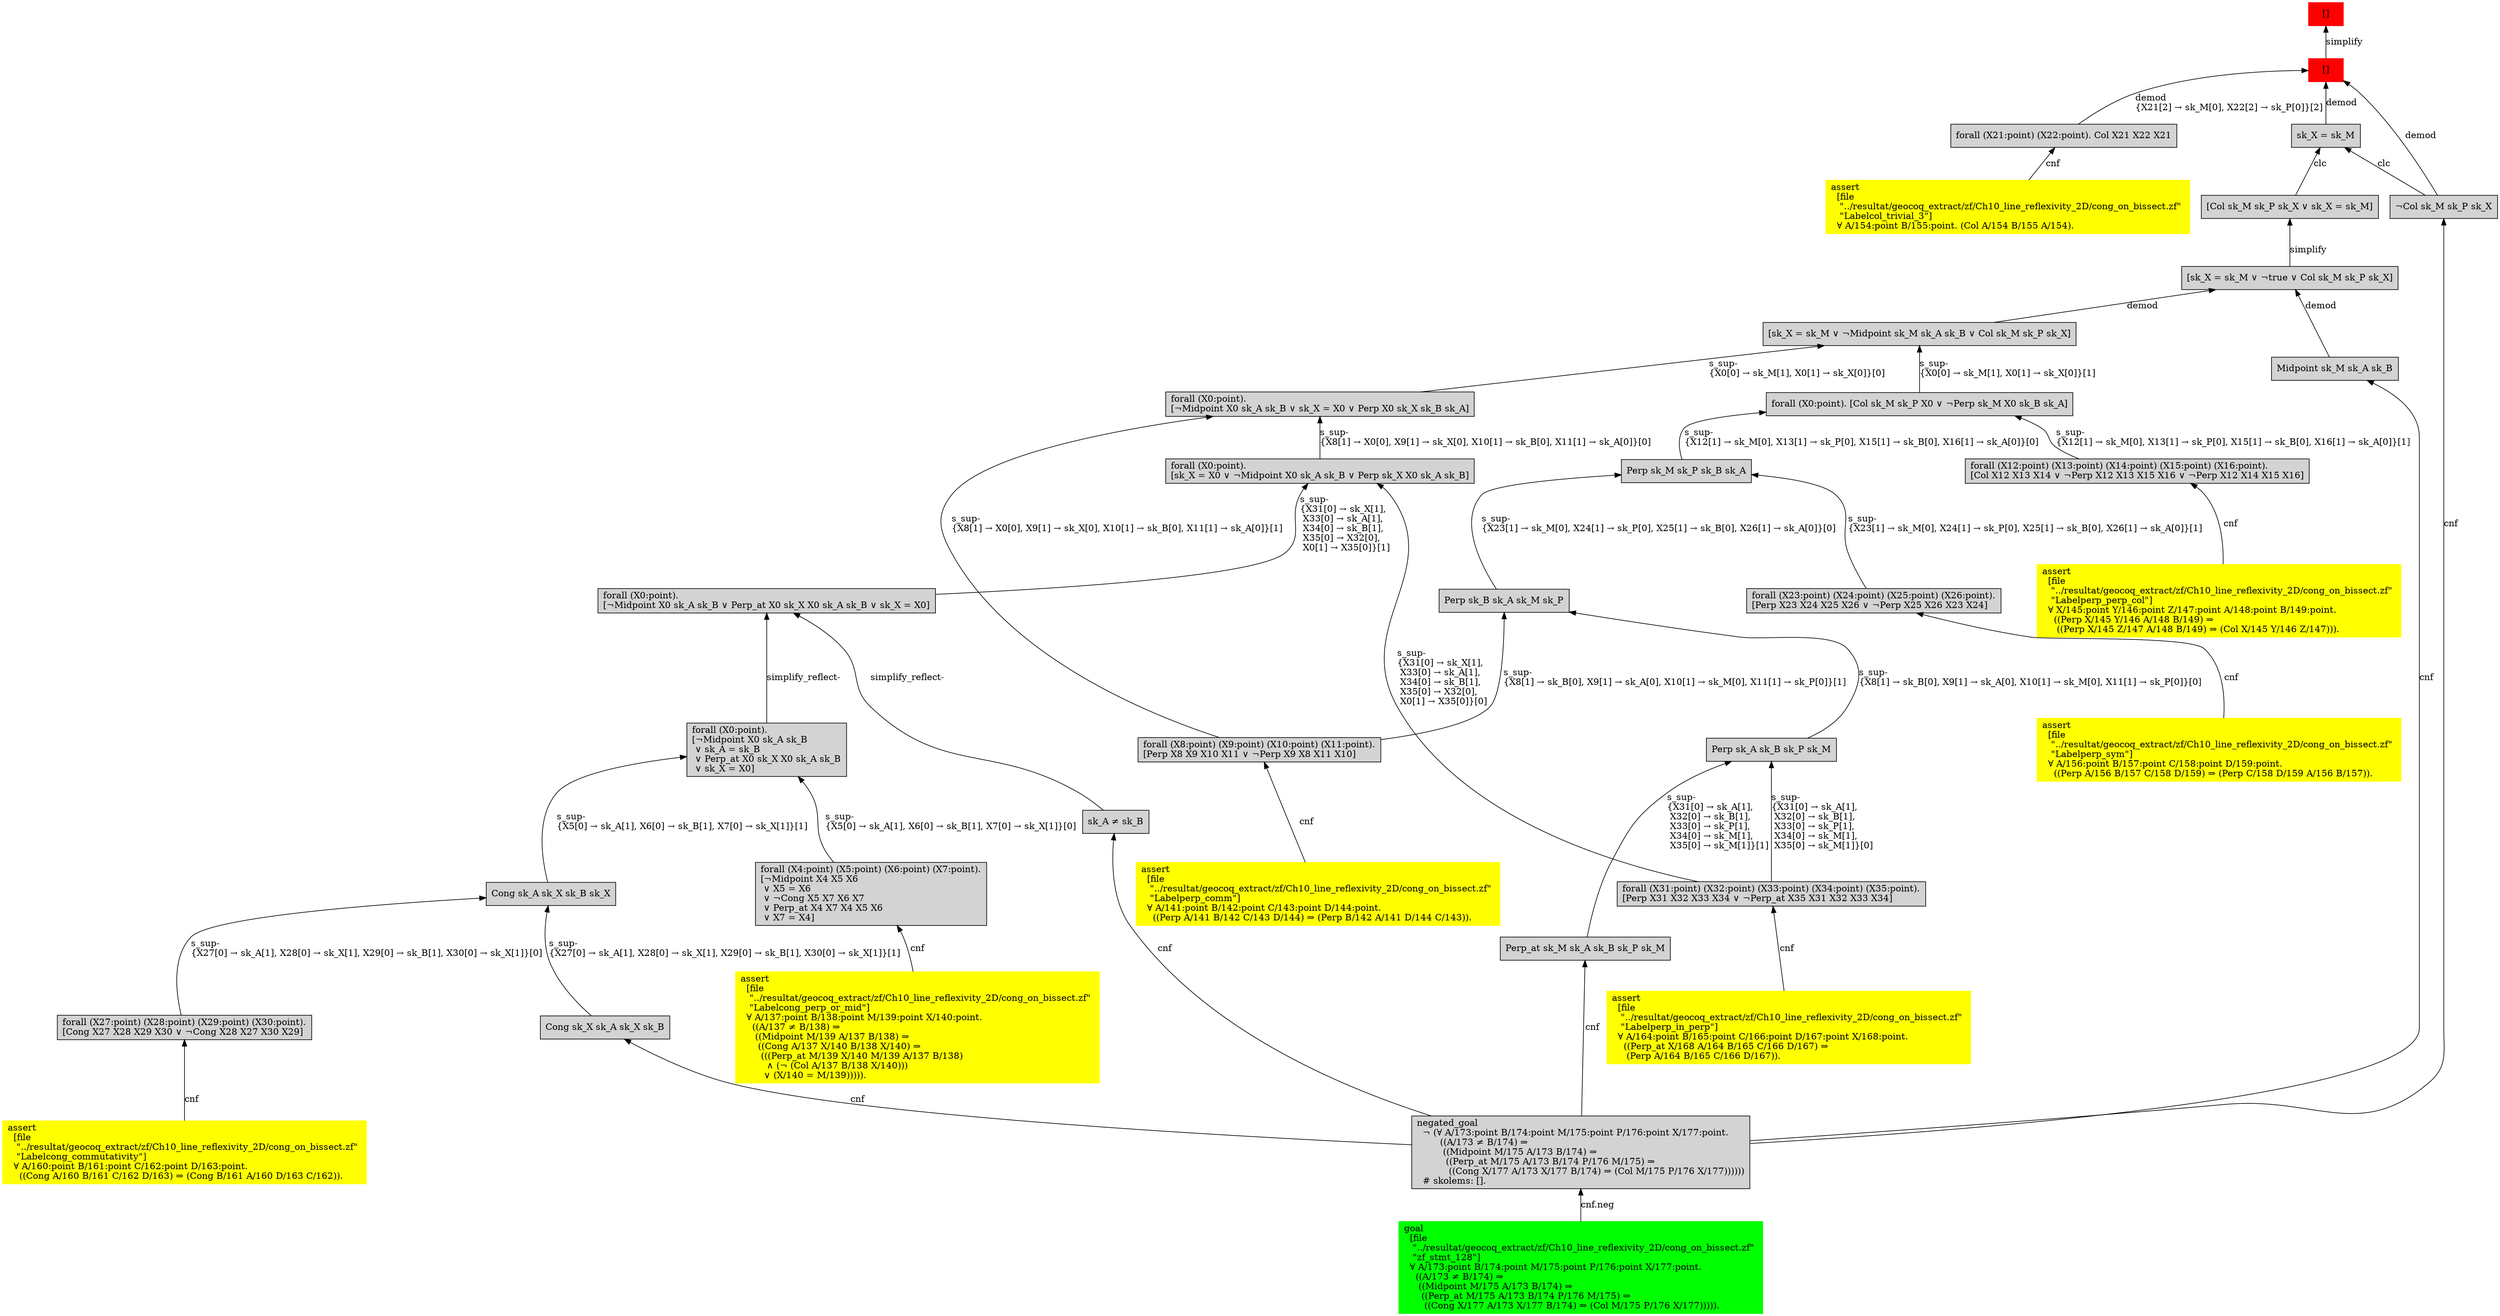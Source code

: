 digraph "unsat_graph" {
  vertex_0 [color=red, label="[]", shape=box, style=filled];
  vertex_0 -> vertex_1 [label="simplify", dir="back"];
  vertex_1 [color=red, label="[]", shape=box, style=filled];
  vertex_1 -> vertex_2 [label="demod\l\{X21[2] → sk_M[0], X22[2] → sk_P[0]\}[2]\l", dir="back"];
  vertex_2 [shape=box, label="forall (X21:point) (X22:point). Col X21 X22 X21\l", style=filled];
  vertex_2 -> vertex_3 [label="cnf", dir="back"];
  vertex_3 [color=yellow, shape=box, label="assert\l  [file\l   \"../resultat/geocoq_extract/zf/Ch10_line_reflexivity_2D/cong_on_bissect.zf\" \l   \"Labelcol_trivial_3\"]\l  ∀ A/154:point B/155:point. (Col A/154 B/155 A/154).\l", style=filled];
  vertex_1 -> vertex_4 [label="demod", dir="back"];
  vertex_4 [shape=box, label="sk_X = sk_M\l", style=filled];
  vertex_4 -> vertex_5 [label="clc", dir="back"];
  vertex_5 [shape=box, label="¬Col sk_M sk_P sk_X\l", style=filled];
  vertex_5 -> vertex_6 [label="cnf", dir="back"];
  vertex_6 [shape=box, label="negated_goal\l  ¬ (∀ A/173:point B/174:point M/175:point P/176:point X/177:point.\l        ((A/173 ≠ B/174) ⇒\l         ((Midpoint M/175 A/173 B/174) ⇒\l          ((Perp_at M/175 A/173 B/174 P/176 M/175) ⇒\l           ((Cong X/177 A/173 X/177 B/174) ⇒ (Col M/175 P/176 X/177))))))\l  # skolems: [].\l", style=filled];
  vertex_6 -> vertex_7 [label="cnf.neg", dir="back"];
  vertex_7 [color=green, shape=box, label="goal\l  [file\l   \"../resultat/geocoq_extract/zf/Ch10_line_reflexivity_2D/cong_on_bissect.zf\" \l   \"zf_stmt_128\"]\l  ∀ A/173:point B/174:point M/175:point P/176:point X/177:point.\l    ((A/173 ≠ B/174) ⇒\l     ((Midpoint M/175 A/173 B/174) ⇒\l      ((Perp_at M/175 A/173 B/174 P/176 M/175) ⇒\l       ((Cong X/177 A/173 X/177 B/174) ⇒ (Col M/175 P/176 X/177))))).\l", style=filled];
  vertex_4 -> vertex_8 [label="clc", dir="back"];
  vertex_8 [shape=box, label="[Col sk_M sk_P sk_X ∨ sk_X = sk_M]\l", style=filled];
  vertex_8 -> vertex_9 [label="simplify", dir="back"];
  vertex_9 [shape=box, label="[sk_X = sk_M ∨ ¬true ∨ Col sk_M sk_P sk_X]\l", style=filled];
  vertex_9 -> vertex_10 [label="demod", dir="back"];
  vertex_10 [shape=box, label="Midpoint sk_M sk_A sk_B\l", style=filled];
  vertex_10 -> vertex_6 [label="cnf", dir="back"];
  vertex_9 -> vertex_11 [label="demod", dir="back"];
  vertex_11 [shape=box, label="[sk_X = sk_M ∨ ¬Midpoint sk_M sk_A sk_B ∨ Col sk_M sk_P sk_X]\l", style=filled];
  vertex_11 -> vertex_12 [label="s_sup-\l\{X0[0] → sk_M[1], X0[1] → sk_X[0]\}[1]\l", dir="back"];
  vertex_12 [shape=box, label="forall (X0:point). [Col sk_M sk_P X0 ∨ ¬Perp sk_M X0 sk_B sk_A]\l", style=filled];
  vertex_12 -> vertex_13 [label="s_sup-\l\{X12[1] → sk_M[0], X13[1] → sk_P[0], X15[1] → sk_B[0], X16[1] → sk_A[0]\}[1]\l", dir="back"];
  vertex_13 [shape=box, label="forall (X12:point) (X13:point) (X14:point) (X15:point) (X16:point).\l[Col X12 X13 X14 ∨ ¬Perp X12 X13 X15 X16 ∨ ¬Perp X12 X14 X15 X16]\l", style=filled];
  vertex_13 -> vertex_14 [label="cnf", dir="back"];
  vertex_14 [color=yellow, shape=box, label="assert\l  [file\l   \"../resultat/geocoq_extract/zf/Ch10_line_reflexivity_2D/cong_on_bissect.zf\" \l   \"Labelperp_perp_col\"]\l  ∀ X/145:point Y/146:point Z/147:point A/148:point B/149:point.\l    ((Perp X/145 Y/146 A/148 B/149) ⇒\l     ((Perp X/145 Z/147 A/148 B/149) ⇒ (Col X/145 Y/146 Z/147))).\l", style=filled];
  vertex_12 -> vertex_15 [label="s_sup-\l\{X12[1] → sk_M[0], X13[1] → sk_P[0], X15[1] → sk_B[0], X16[1] → sk_A[0]\}[0]\l", dir="back"];
  vertex_15 [shape=box, label="Perp sk_M sk_P sk_B sk_A\l", style=filled];
  vertex_15 -> vertex_16 [label="s_sup-\l\{X23[1] → sk_M[0], X24[1] → sk_P[0], X25[1] → sk_B[0], X26[1] → sk_A[0]\}[1]\l", dir="back"];
  vertex_16 [shape=box, label="forall (X23:point) (X24:point) (X25:point) (X26:point).\l[Perp X23 X24 X25 X26 ∨ ¬Perp X25 X26 X23 X24]\l", style=filled];
  vertex_16 -> vertex_17 [label="cnf", dir="back"];
  vertex_17 [color=yellow, shape=box, label="assert\l  [file\l   \"../resultat/geocoq_extract/zf/Ch10_line_reflexivity_2D/cong_on_bissect.zf\" \l   \"Labelperp_sym\"]\l  ∀ A/156:point B/157:point C/158:point D/159:point.\l    ((Perp A/156 B/157 C/158 D/159) ⇒ (Perp C/158 D/159 A/156 B/157)).\l", style=filled];
  vertex_15 -> vertex_18 [label="s_sup-\l\{X23[1] → sk_M[0], X24[1] → sk_P[0], X25[1] → sk_B[0], X26[1] → sk_A[0]\}[0]\l", dir="back"];
  vertex_18 [shape=box, label="Perp sk_B sk_A sk_M sk_P\l", style=filled];
  vertex_18 -> vertex_19 [label="s_sup-\l\{X8[1] → sk_B[0], X9[1] → sk_A[0], X10[1] → sk_M[0], X11[1] → sk_P[0]\}[1]\l", dir="back"];
  vertex_19 [shape=box, label="forall (X8:point) (X9:point) (X10:point) (X11:point).\l[Perp X8 X9 X10 X11 ∨ ¬Perp X9 X8 X11 X10]\l", style=filled];
  vertex_19 -> vertex_20 [label="cnf", dir="back"];
  vertex_20 [color=yellow, shape=box, label="assert\l  [file\l   \"../resultat/geocoq_extract/zf/Ch10_line_reflexivity_2D/cong_on_bissect.zf\" \l   \"Labelperp_comm\"]\l  ∀ A/141:point B/142:point C/143:point D/144:point.\l    ((Perp A/141 B/142 C/143 D/144) ⇒ (Perp B/142 A/141 D/144 C/143)).\l", style=filled];
  vertex_18 -> vertex_21 [label="s_sup-\l\{X8[1] → sk_B[0], X9[1] → sk_A[0], X10[1] → sk_M[0], X11[1] → sk_P[0]\}[0]\l", dir="back"];
  vertex_21 [shape=box, label="Perp sk_A sk_B sk_P sk_M\l", style=filled];
  vertex_21 -> vertex_22 [label="s_sup-\l\{X31[0] → sk_A[1], \l X32[0] → sk_B[1], \l X33[0] → sk_P[1], \l X34[0] → sk_M[1], \l X35[0] → sk_M[1]\}[0]\l", dir="back"];
  vertex_22 [shape=box, label="forall (X31:point) (X32:point) (X33:point) (X34:point) (X35:point).\l[Perp X31 X32 X33 X34 ∨ ¬Perp_at X35 X31 X32 X33 X34]\l", style=filled];
  vertex_22 -> vertex_23 [label="cnf", dir="back"];
  vertex_23 [color=yellow, shape=box, label="assert\l  [file\l   \"../resultat/geocoq_extract/zf/Ch10_line_reflexivity_2D/cong_on_bissect.zf\" \l   \"Labelperp_in_perp\"]\l  ∀ A/164:point B/165:point C/166:point D/167:point X/168:point.\l    ((Perp_at X/168 A/164 B/165 C/166 D/167) ⇒\l     (Perp A/164 B/165 C/166 D/167)).\l", style=filled];
  vertex_21 -> vertex_24 [label="s_sup-\l\{X31[0] → sk_A[1], \l X32[0] → sk_B[1], \l X33[0] → sk_P[1], \l X34[0] → sk_M[1], \l X35[0] → sk_M[1]\}[1]\l", dir="back"];
  vertex_24 [shape=box, label="Perp_at sk_M sk_A sk_B sk_P sk_M\l", style=filled];
  vertex_24 -> vertex_6 [label="cnf", dir="back"];
  vertex_11 -> vertex_25 [label="s_sup-\l\{X0[0] → sk_M[1], X0[1] → sk_X[0]\}[0]\l", dir="back"];
  vertex_25 [shape=box, label="forall (X0:point).\l[¬Midpoint X0 sk_A sk_B ∨ sk_X = X0 ∨ Perp X0 sk_X sk_B sk_A]\l", style=filled];
  vertex_25 -> vertex_19 [label="s_sup-\l\{X8[1] → X0[0], X9[1] → sk_X[0], X10[1] → sk_B[0], X11[1] → sk_A[0]\}[1]\l", dir="back"];
  vertex_25 -> vertex_26 [label="s_sup-\l\{X8[1] → X0[0], X9[1] → sk_X[0], X10[1] → sk_B[0], X11[1] → sk_A[0]\}[0]\l", dir="back"];
  vertex_26 [shape=box, label="forall (X0:point).\l[sk_X = X0 ∨ ¬Midpoint X0 sk_A sk_B ∨ Perp sk_X X0 sk_A sk_B]\l", style=filled];
  vertex_26 -> vertex_22 [label="s_sup-\l\{X31[0] → sk_X[1], \l X33[0] → sk_A[1], \l X34[0] → sk_B[1], \l X35[0] → X32[0], \l X0[1] → X35[0]\}[0]\l", dir="back"];
  vertex_26 -> vertex_27 [label="s_sup-\l\{X31[0] → sk_X[1], \l X33[0] → sk_A[1], \l X34[0] → sk_B[1], \l X35[0] → X32[0], \l X0[1] → X35[0]\}[1]\l", dir="back"];
  vertex_27 [shape=box, label="forall (X0:point).\l[¬Midpoint X0 sk_A sk_B ∨ Perp_at X0 sk_X X0 sk_A sk_B ∨ sk_X = X0]\l", style=filled];
  vertex_27 -> vertex_28 [label="simplify_reflect-", dir="back"];
  vertex_28 [shape=box, label="sk_A ≠ sk_B\l", style=filled];
  vertex_28 -> vertex_6 [label="cnf", dir="back"];
  vertex_27 -> vertex_29 [label="simplify_reflect-", dir="back"];
  vertex_29 [shape=box, label="forall (X0:point).\l[¬Midpoint X0 sk_A sk_B\l ∨ sk_A = sk_B\l ∨ Perp_at X0 sk_X X0 sk_A sk_B\l ∨ sk_X = X0]\l", style=filled];
  vertex_29 -> vertex_30 [label="s_sup-\l\{X5[0] → sk_A[1], X6[0] → sk_B[1], X7[0] → sk_X[1]\}[0]\l", dir="back"];
  vertex_30 [shape=box, label="forall (X4:point) (X5:point) (X6:point) (X7:point).\l[¬Midpoint X4 X5 X6\l ∨ X5 = X6\l ∨ ¬Cong X5 X7 X6 X7\l ∨ Perp_at X4 X7 X4 X5 X6\l ∨ X7 = X4]\l", style=filled];
  vertex_30 -> vertex_31 [label="cnf", dir="back"];
  vertex_31 [color=yellow, shape=box, label="assert\l  [file\l   \"../resultat/geocoq_extract/zf/Ch10_line_reflexivity_2D/cong_on_bissect.zf\" \l   \"Labelcong_perp_or_mid\"]\l  ∀ A/137:point B/138:point M/139:point X/140:point.\l    ((A/137 ≠ B/138) ⇒\l     ((Midpoint M/139 A/137 B/138) ⇒\l      ((Cong A/137 X/140 B/138 X/140) ⇒\l       (((Perp_at M/139 X/140 M/139 A/137 B/138)\l         ∧ (¬ (Col A/137 B/138 X/140)))\l        ∨ (X/140 = M/139))))).\l", style=filled];
  vertex_29 -> vertex_32 [label="s_sup-\l\{X5[0] → sk_A[1], X6[0] → sk_B[1], X7[0] → sk_X[1]\}[1]\l", dir="back"];
  vertex_32 [shape=box, label="Cong sk_A sk_X sk_B sk_X\l", style=filled];
  vertex_32 -> vertex_33 [label="s_sup-\l\{X27[0] → sk_A[1], X28[0] → sk_X[1], X29[0] → sk_B[1], X30[0] → sk_X[1]\}[0]\l", dir="back"];
  vertex_33 [shape=box, label="forall (X27:point) (X28:point) (X29:point) (X30:point).\l[Cong X27 X28 X29 X30 ∨ ¬Cong X28 X27 X30 X29]\l", style=filled];
  vertex_33 -> vertex_34 [label="cnf", dir="back"];
  vertex_34 [color=yellow, shape=box, label="assert\l  [file\l   \"../resultat/geocoq_extract/zf/Ch10_line_reflexivity_2D/cong_on_bissect.zf\" \l   \"Labelcong_commutativity\"]\l  ∀ A/160:point B/161:point C/162:point D/163:point.\l    ((Cong A/160 B/161 C/162 D/163) ⇒ (Cong B/161 A/160 D/163 C/162)).\l", style=filled];
  vertex_32 -> vertex_35 [label="s_sup-\l\{X27[0] → sk_A[1], X28[0] → sk_X[1], X29[0] → sk_B[1], X30[0] → sk_X[1]\}[1]\l", dir="back"];
  vertex_35 [shape=box, label="Cong sk_X sk_A sk_X sk_B\l", style=filled];
  vertex_35 -> vertex_6 [label="cnf", dir="back"];
  vertex_1 -> vertex_5 [label="demod", dir="back"];
  }



